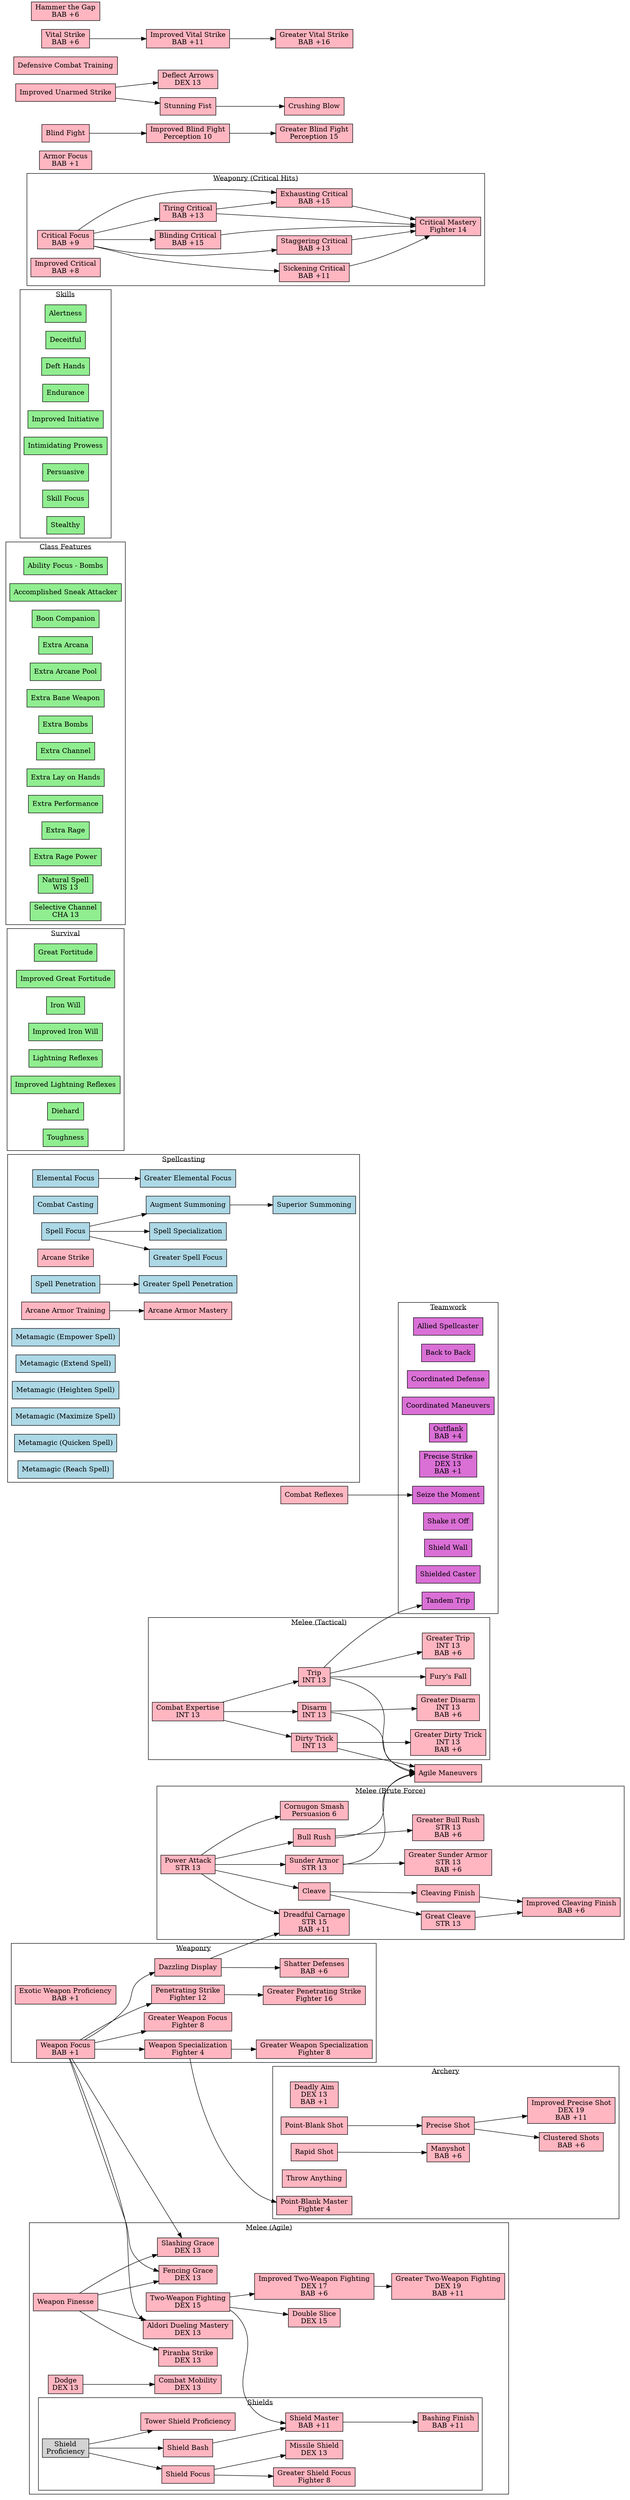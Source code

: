 digraph KingmakerFeats
{
  ratio=auto
  rankdir=LR
  node [shape=rectangle, color=black, style=filled, fillcolor=transparent]

subgraph cluster_teamwork_feats
{
  label=<<U>Teamwork</U>>
  node [fillcolor=orchid]

  "Allied Spellcaster"
  "Back to Back"
  "Coordinated Defense"
  "Coordinated Maneuvers"
  "Outflank" [label=<\N<BR/>BAB +4>]
  "Precise Strike" [label=<\N<BR/>DEX 13<BR/>BAB +1>]
  "Seize the Moment"
  "Shake it Off"
  "Shield Wall"
  "Shielded Caster"
  "Tandem Trip"
}

subgraph cluster_spellcasting_feats
{
  label=<<U>Spellcasting</U>>
  node [fillcolor=lightblue]

  "Elemental Focus"
  "Greater Elemental Focus"
  "Combat Casting"
  "Spell Focus"
  "Greater Spell Focus"
  "Spell Specialization"
  "Arcane Strike" [fillcolor=lightpink]
  "Spell Penetration"
  "Greater Spell Penetration"

  "Augment Summoning"
  "Superior Summoning"

  "Arcane Armor Training" [fillcolor=lightpink]
  "Arcane Armor Mastery" [fillcolor=lightpink]

  "Metamagic (Empower Spell)"
  "Metamagic (Extend Spell)"
  "Metamagic (Heighten Spell)"
  "Metamagic (Maximize Spell)"
  "Metamagic (Quicken Spell)"
  "Metamagic (Reach Spell)"
}

subgraph cluster_survival_feats
{
  label=<<U>Survival</U>>
  node [fillcolor=lightgreen]

  "Great Fortitude"
  "Improved Great Fortitude"
  "Iron Will"
  "Improved Iron Will"
  "Lightning Reflexes"
  "Improved Lightning Reflexes"
  "Diehard"
  "Toughness"
}

subgraph cluster_class_features
{
  label=<<U>Class Features</U>>
  node [fillcolor=lightgreen]

  "Ability Focus - Bombs"
  "Accomplished Sneak Attacker"
  "Boon Companion"
  "Extra Arcana"
  "Extra Arcane Pool"
  "Extra Bane Weapon"
  "Extra Bombs"
  "Extra Channel"
  "Extra Lay on Hands"
  "Extra Performance"
  "Extra Rage"
  "Extra Rage Power"
  "Natural Spell" [label=<\N<BR/>WIS 13>]
  "Selective Channel" [label=<\N<BR/>CHA 13>]
}

subgraph cluster_skill_feats
{
  label=<<U>Skills</U>>
  node [fillcolor=lightgreen]

  "Alertness"
  "Deceitful"
  "Deft Hands"
  "Endurance"
  "Improved Initiative"
  "Intimidating Prowess"
  "Persuasive"
  "Skill Focus"
  "Stealthy"
}

subgraph cluster_archery_feats
{
  label=<<U>Archery</U>>
  node [fillcolor=lightpink]

  "Clustered Shots" [label=<\N<BR/>BAB +6>]
  "Deadly Aim" [label=<\N<BR/>DEX 13<BR/>BAB +1>]
  "Improved Precise Shot" [label=<\N<BR/>DEX 19<BR/>BAB +11>]
  "Manyshot" [label=<\N<BR/>BAB +6>]
  "Point-Blank Shot"
  "Precise Shot"
  "Rapid Shot"
  "Throw Anything"
  "Point-Blank Master" [label=<\N<BR/>Fighter 4>]
}

subgraph cluster_int_combat_feats
{
  label=<<U>Melee (Tactical)</U>>
  node [fillcolor=lightpink]

  "Combat Expertise" [label=<\N<BR/>INT 13>]
  "Dirty Trick" [label=<\N<BR/>INT 13>]
  "Disarm" [label=<\N<BR/>INT 13>]
  "Fury's Fall"
  "Greater Dirty Trick" [label=<\N<BR/>INT 13<BR/>BAB +6>]
  "Greater Disarm" [label=<\N<BR/>INT 13<BR/>BAB +6>]
  "Greater Trip" [label=<\N<BR/>INT 13<BR/>BAB +6>]
  "Trip" [label=<\N<BR/>INT 13>]
}

subgraph cluster_str_combat_feats
{
  label=<<U>Melee (Brute Force)</U>>
  node [fillcolor=lightpink]

  "Bull Rush"
  "Cleave"
  "Cleaving Finish"
  "Cornugon Smash" [label=<\N<BR/>Persuasion 6>]
  "Dreadful Carnage" [label=<\N<BR/>STR 15<BR/>BAB +11>]
  "Great Cleave" [label=<\N<BR/>STR 13>]
  "Greater Bull Rush" [label=<\N<BR/>STR 13<BR/>BAB +6>]
  "Greater Sunder Armor" [label=<\N<BR/>STR 13<BR/>BAB +6>]
  "Improved Cleaving Finish" [label=<\N<BR/>BAB +6>]
  "Power Attack" [label=<\N<BR/>STR 13>]
  "Sunder Armor" [label=<\N<BR/>STR 13>]
}

subgraph cluster_dex_combat_feats
{
  label=<<U>Melee (Agile)</U>>
  node [fillcolor=lightpink]

  "Aldori Dueling Mastery" [label=<\N<BR/>DEX 13>]
  "Combat Mobility" [label=<\N<BR/>DEX 13>]
  "Dodge" [label=<\N<BR/>DEX 13>]
  "Double Slice" [label=<\N<BR/>DEX 15>]
  "Fencing Grace" [label=<\N<BR/>DEX 13>]
  "Greater Two-Weapon Fighting" [label=<\N<BR/>DEX 19<BR/>BAB +11>]
  "Improved Two-Weapon Fighting" [label=<\N<BR/>DEX 17<BR/>BAB +6>]
  "Piranha Strike" [label=<\N<BR/>DEX 13>]
  "Slashing Grace" [label=<\N<BR/>DEX 13>]
  "Two-Weapon Fighting" [label=<\N<BR/>DEX 15>]
  "Weapon Finesse"

subgraph cluster_shield_feats
{
  label=<<U>Shields</U>>
  node [fillcolor=lightpink]

  "Shield Proficiency" [label=<Shield<BR/>Proficiency>, fillcolor=lightgrey]
  "Bashing Finish" [label=<\N<BR/>BAB +11>]
  "Greater Shield Focus" [label=<\N<BR/>Fighter 8>]
  "Missile Shield" [label=<\N<BR/>DEX 13>]
  "Shield Bash"
  "Shield Focus"
  "Shield Master" [label=<\N<BR/>BAB +11>]
  "Tower Shield Proficiency"
}
}

subgraph cluster_weaponry_feats
{
  label=<<U>Weaponry</U>>
  node [fillcolor=lightpink]

  "Dazzling Display"
  "Exotic Weapon Proficiency" [label=<\N<BR/>BAB +1>]
  "Greater Weapon Focus" [label=<\N<BR/>Fighter 8>]
  "Greater Weapon Specialization" [label=<\N<BR/>Fighter 8>]
  "Greater Penetrating Strike" [label=<\N<BR/>Fighter 16>]
  "Penetrating Strike" [label=<\N<BR/>Fighter 12>]
  "Shatter Defenses" [label=<\N<BR/>BAB +6>]
  "Weapon Focus" [label=<\N<BR/>BAB +1>]
  "Weapon Specialization" [label=<\N<BR/>Fighter 4>]
}

subgraph cluster_critical_feats
{
  label=<<U>Weaponry (Critical Hits)</U>>
  node [fillcolor=lightpink]

  "Critical Focus" [label=<\N<BR/>BAB +9>]
  "Sickening Critical" [label=<\N<BR/>BAB +11>]
  "Staggering Critical" [label=<\N<BR/>BAB +13>]
  "Tiring Critical" [label=<\N<BR/>BAB +13>]
  "Blinding Critical" [label=<\N<BR/>BAB +15>]
  "Exhausting Critical" [label=<\N<BR/>BAB +15>]
  "Critical Mastery" [label=<\N<BR/>Fighter 14>]
  "Improved Critical" [label=<\N<BR/>BAB +8>]
}

subgraph combat_feats
{
  label=<<U>Combat Feats</U>>
  node [fillcolor=lightpink]

  "Agile Maneuvers"
  "Armor Focus" [label=<\N<BR/>BAB +1>]
  "Blind Fight"
  "Combat Reflexes"
  "Crushing Blow"
  "Defensive Combat Training"
  "Deflect Arrows" [label=<\N<BR/>DEX 13>]
  "Greater Blind Fight" [label=<\N<BR/>Perception 15>]
  "Greater Vital Strike" [label=<\N<BR/>BAB +16>]
  "Hammer the Gap" [label=<\N<BR/>BAB +6>]
  "Improved Blind Fight" [label=<\N<BR/>Perception 10>]
  "Improved Unarmed Strike"
  "Improved Vital Strike" [label=<\N<BR/>BAB +11>]
  "Stunning Fist"
  "Vital Strike" [label=<\N<BR/>BAB +6>]
}

"Shield Proficiency" -> "Tower Shield Proficiency"
"Shield Proficiency" -> "Shield Focus"
"Shield Proficiency" -> "Shield Bash"

//"Critical Focus" -> "Critical Mastery"
"Blinding Critical" -> "Critical Mastery"
"Exhausting Critical" -> "Critical Mastery"
"Sickening Critical" -> "Critical Mastery"
"Staggering Critical" -> "Critical Mastery"
"Tiring Critical" -> "Critical Mastery"
"Dodge" -> "Combat Mobility"
//"Point-Blank Shot" -> "Clustered Shots"
"Precise Shot" -> "Clustered Shots"
//"Point-Blank Shot" -> "Improved Precise Shot"
"Precise Shot" -> "Improved Precise Shot"
"Critical Focus" -> "Blinding Critical"
"Elemental Focus" -> "Greater Elemental Focus"
"Spell Focus" -> "Augment Summoning" //[label="Conjuration"]
"Spell Focus" -> "Greater Spell Focus"
"Spell Penetration" -> "Greater Spell Penetration"
"Arcane Armor Training" -> "Arcane Armor Mastery"
"Weapon Finesse" -> "Aldori Dueling Mastery"
"Weapon Focus" -> "Aldori Dueling Mastery" //[label="Dueling Sword"]
"Bull Rush" -> "Agile Maneuvers"
"Dirty Trick" -> "Agile Maneuvers"
"Disarm" -> "Agile Maneuvers"
"Sunder Armor" -> "Agile Maneuvers"
"Trip" -> "Agile Maneuvers"
"Power Attack" -> "Bull Rush"
"Power Attack" -> "Cornugon Smash"
"Power Attack" -> "Cleave" -> "Great Cleave"
"Cleave" -> "Cleaving Finish" -> "Improved Cleaving Finish"
"Great Cleave" -> "Improved Cleaving Finish"
"Power Attack" -> "Sunder Armor"
"Combat Expertise" -> "Trip" -> "Greater Trip"
//"Shield Bash" -> "Bashing Finish"
"Shield Master" -> "Bashing Finish"
//"Two-Weapon Fighting" -> "Bashing Finish"
"Improved Unarmed Strike" -> "Stunning Fist" -> "Crushing Blow"
"Weapon Focus" -> "Dazzling Display"
"Improved Unarmed Strike" -> "Deflect Arrows"
"Combat Expertise" -> "Dirty Trick"
"Combat Expertise" -> "Disarm"
"Two-Weapon Fighting" -> "Double Slice"
"Power Attack" -> "Dreadful Carnage"
"Dazzling Display" -> "Dreadful Carnage"
"Critical Focus" -> "Exhausting Critical"
"Tiring Critical" -> "Exhausting Critical"
"Weapon Focus" -> "Fencing Grace"
"Weapon Finesse" -> "Fencing Grace"
"Weapon Focus" -> "Slashing Grace"
"Weapon Finesse" -> "Slashing Grace"
"Trip" -> "Fury's Fall"
"Blind Fight" -> "Improved Blind Fight" -> "Greater Blind Fight"
"Bull Rush" -> "Greater Bull Rush"
"Dirty Trick" -> "Greater Dirty Trick"
"Disarm" -> "Greater Disarm"
"Weapon Focus" -> "Penetrating Strike" -> "Greater Penetrating Strike"
"Shield Focus" -> "Greater Shield Focus"
"Sunder Armor" -> "Greater Sunder Armor"
"Two-Weapon Fighting" -> "Improved Two-Weapon Fighting" -> "Greater Two-Weapon Fighting"
"Vital Strike" -> "Improved Vital Strike" -> "Greater Vital Strike"
"Weapon Focus" -> "Greater Weapon Focus"
"Weapon Focus" -> "Weapon Specialization"
"Weapon Specialization" -> "Greater Weapon Specialization"
"Rapid Shot" -> "Manyshot"
"Dazzling Display" -> "Shatter Defenses"
"Shield Focus" -> "Missile Shield"
"Weapon Finesse" -> "Piranha Strike"
"Weapon Specialization" -> "Point-Blank Master"
"Point-Blank Shot" -> "Precise Shot"
"Combat Reflexes" -> "Seize the Moment"
"Shield Bash" -> "Shield Master"
"Two-Weapon Fighting" -> "Shield Master"
"Spell Focus" -> "Spell Specialization"
"Critical Focus" -> "Sickening Critical"
"Critical Focus" -> "Staggering Critical"
"Critical Focus" -> "Tiring Critical"
"Augment Summoning" -> "Superior Summoning"
"Trip" -> "Tandem Trip"
}

